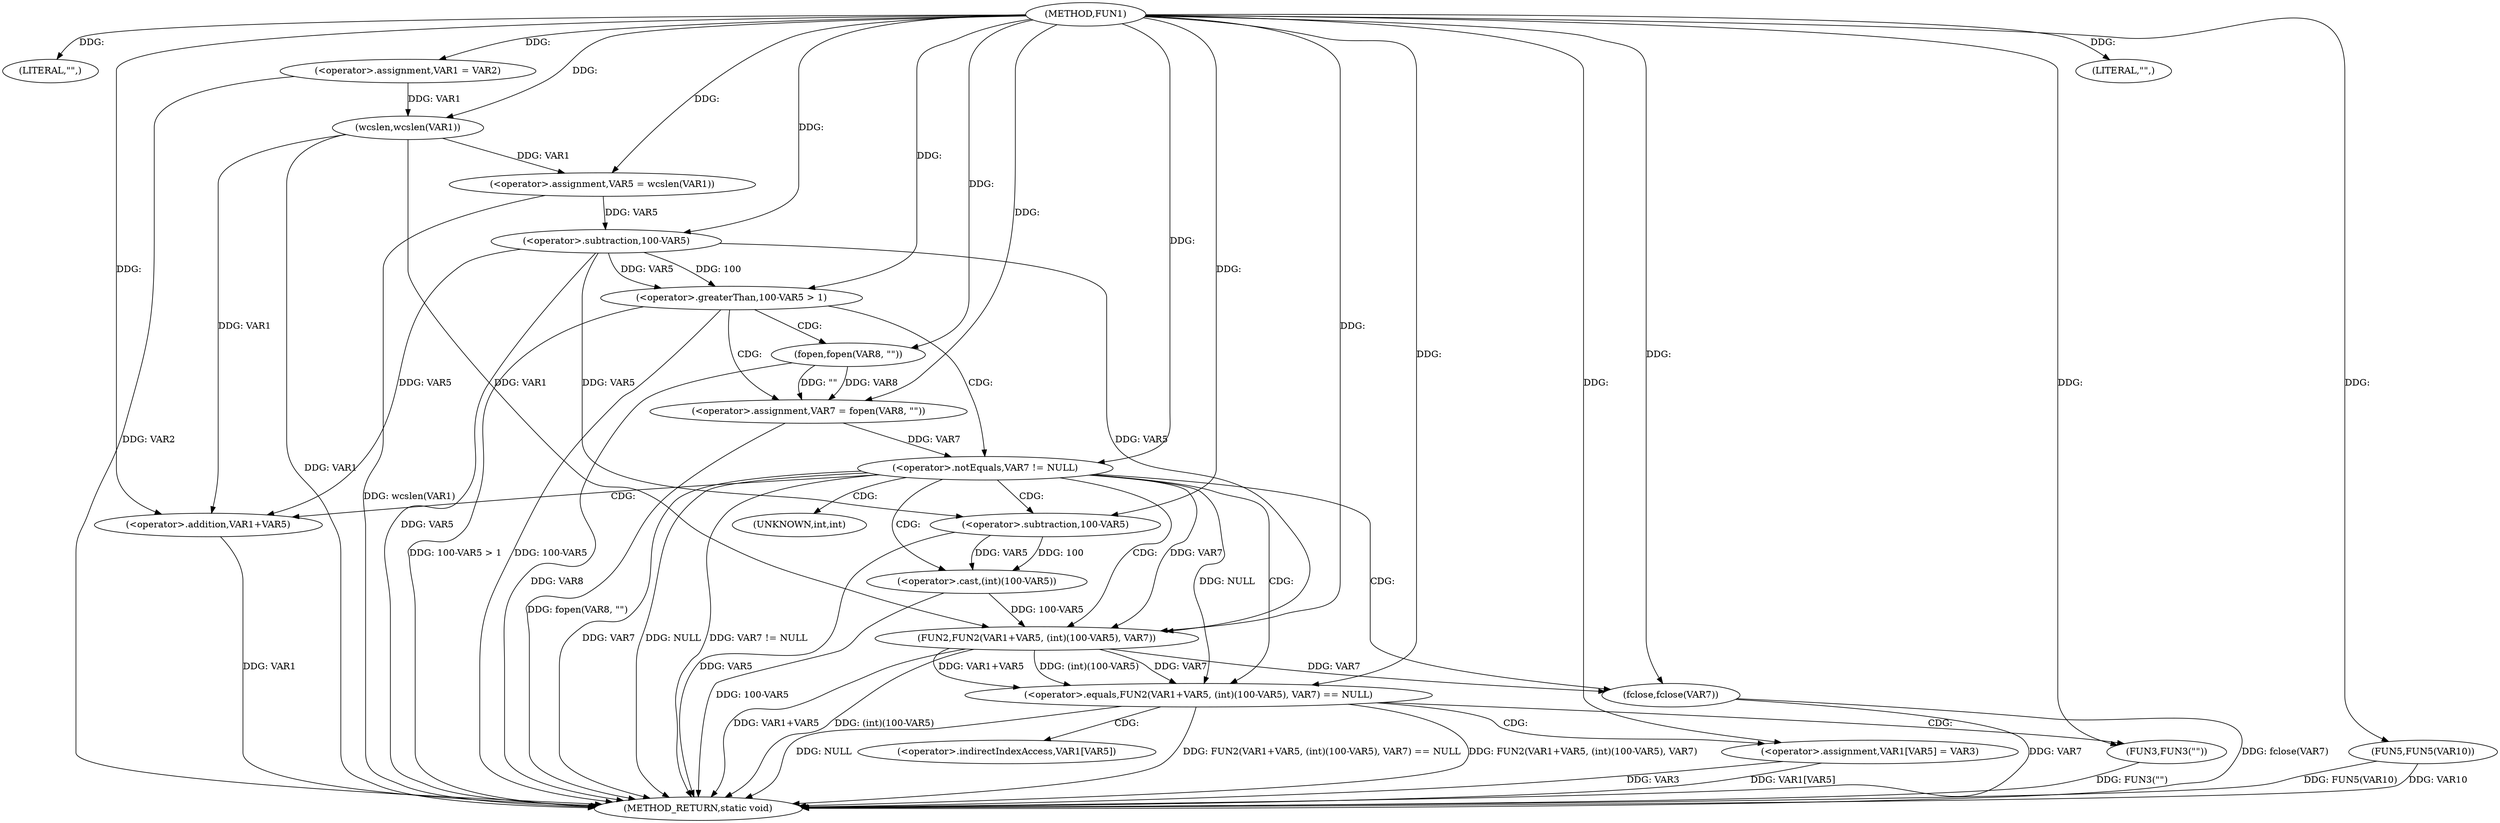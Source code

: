 digraph FUN1 {  
"1000100" [label = "(METHOD,FUN1)" ]
"1000162" [label = "(METHOD_RETURN,static void)" ]
"1000103" [label = "(LITERAL,\"\",)" ]
"1000104" [label = "(<operator>.assignment,VAR1 = VAR2)" ]
"1000111" [label = "(<operator>.assignment,VAR5 = wcslen(VAR1))" ]
"1000113" [label = "(wcslen,wcslen(VAR1))" ]
"1000117" [label = "(<operator>.greaterThan,100-VAR5 > 1)" ]
"1000118" [label = "(<operator>.subtraction,100-VAR5)" ]
"1000123" [label = "(<operator>.assignment,VAR7 = fopen(VAR8, \"\"))" ]
"1000125" [label = "(fopen,fopen(VAR8, \"\"))" ]
"1000129" [label = "(<operator>.notEquals,VAR7 != NULL)" ]
"1000134" [label = "(<operator>.equals,FUN2(VAR1+VAR5, (int)(100-VAR5), VAR7) == NULL)" ]
"1000135" [label = "(FUN2,FUN2(VAR1+VAR5, (int)(100-VAR5), VAR7))" ]
"1000136" [label = "(<operator>.addition,VAR1+VAR5)" ]
"1000139" [label = "(<operator>.cast,(int)(100-VAR5))" ]
"1000141" [label = "(<operator>.subtraction,100-VAR5)" ]
"1000147" [label = "(FUN3,FUN3(\"\"))" ]
"1000149" [label = "(<operator>.assignment,VAR1[VAR5] = VAR3)" ]
"1000154" [label = "(fclose,fclose(VAR7))" ]
"1000159" [label = "(LITERAL,\"\",)" ]
"1000160" [label = "(FUN5,FUN5(VAR10))" ]
"1000140" [label = "(UNKNOWN,int,int)" ]
"1000150" [label = "(<operator>.indirectIndexAccess,VAR1[VAR5])" ]
  "1000117" -> "1000162"  [ label = "DDG: 100-VAR5 > 1"] 
  "1000123" -> "1000162"  [ label = "DDG: fopen(VAR8, \"\")"] 
  "1000149" -> "1000162"  [ label = "DDG: VAR3"] 
  "1000117" -> "1000162"  [ label = "DDG: 100-VAR5"] 
  "1000154" -> "1000162"  [ label = "DDG: fclose(VAR7)"] 
  "1000149" -> "1000162"  [ label = "DDG: VAR1[VAR5]"] 
  "1000129" -> "1000162"  [ label = "DDG: NULL"] 
  "1000129" -> "1000162"  [ label = "DDG: VAR7"] 
  "1000125" -> "1000162"  [ label = "DDG: VAR8"] 
  "1000113" -> "1000162"  [ label = "DDG: VAR1"] 
  "1000160" -> "1000162"  [ label = "DDG: FUN5(VAR10)"] 
  "1000139" -> "1000162"  [ label = "DDG: 100-VAR5"] 
  "1000135" -> "1000162"  [ label = "DDG: (int)(100-VAR5)"] 
  "1000129" -> "1000162"  [ label = "DDG: VAR7 != NULL"] 
  "1000154" -> "1000162"  [ label = "DDG: VAR7"] 
  "1000134" -> "1000162"  [ label = "DDG: FUN2(VAR1+VAR5, (int)(100-VAR5), VAR7) == NULL"] 
  "1000134" -> "1000162"  [ label = "DDG: FUN2(VAR1+VAR5, (int)(100-VAR5), VAR7)"] 
  "1000111" -> "1000162"  [ label = "DDG: wcslen(VAR1)"] 
  "1000118" -> "1000162"  [ label = "DDG: VAR5"] 
  "1000141" -> "1000162"  [ label = "DDG: VAR5"] 
  "1000135" -> "1000162"  [ label = "DDG: VAR1+VAR5"] 
  "1000134" -> "1000162"  [ label = "DDG: NULL"] 
  "1000147" -> "1000162"  [ label = "DDG: FUN3(\"\")"] 
  "1000160" -> "1000162"  [ label = "DDG: VAR10"] 
  "1000136" -> "1000162"  [ label = "DDG: VAR1"] 
  "1000104" -> "1000162"  [ label = "DDG: VAR2"] 
  "1000100" -> "1000103"  [ label = "DDG: "] 
  "1000100" -> "1000104"  [ label = "DDG: "] 
  "1000113" -> "1000111"  [ label = "DDG: VAR1"] 
  "1000100" -> "1000111"  [ label = "DDG: "] 
  "1000104" -> "1000113"  [ label = "DDG: VAR1"] 
  "1000100" -> "1000113"  [ label = "DDG: "] 
  "1000118" -> "1000117"  [ label = "DDG: 100"] 
  "1000118" -> "1000117"  [ label = "DDG: VAR5"] 
  "1000100" -> "1000118"  [ label = "DDG: "] 
  "1000111" -> "1000118"  [ label = "DDG: VAR5"] 
  "1000100" -> "1000117"  [ label = "DDG: "] 
  "1000125" -> "1000123"  [ label = "DDG: VAR8"] 
  "1000125" -> "1000123"  [ label = "DDG: \"\""] 
  "1000100" -> "1000123"  [ label = "DDG: "] 
  "1000100" -> "1000125"  [ label = "DDG: "] 
  "1000123" -> "1000129"  [ label = "DDG: VAR7"] 
  "1000100" -> "1000129"  [ label = "DDG: "] 
  "1000135" -> "1000134"  [ label = "DDG: VAR1+VAR5"] 
  "1000135" -> "1000134"  [ label = "DDG: (int)(100-VAR5)"] 
  "1000135" -> "1000134"  [ label = "DDG: VAR7"] 
  "1000113" -> "1000135"  [ label = "DDG: VAR1"] 
  "1000100" -> "1000135"  [ label = "DDG: "] 
  "1000118" -> "1000135"  [ label = "DDG: VAR5"] 
  "1000113" -> "1000136"  [ label = "DDG: VAR1"] 
  "1000100" -> "1000136"  [ label = "DDG: "] 
  "1000118" -> "1000136"  [ label = "DDG: VAR5"] 
  "1000139" -> "1000135"  [ label = "DDG: 100-VAR5"] 
  "1000141" -> "1000139"  [ label = "DDG: 100"] 
  "1000141" -> "1000139"  [ label = "DDG: VAR5"] 
  "1000100" -> "1000141"  [ label = "DDG: "] 
  "1000118" -> "1000141"  [ label = "DDG: VAR5"] 
  "1000129" -> "1000135"  [ label = "DDG: VAR7"] 
  "1000129" -> "1000134"  [ label = "DDG: NULL"] 
  "1000100" -> "1000134"  [ label = "DDG: "] 
  "1000100" -> "1000147"  [ label = "DDG: "] 
  "1000100" -> "1000149"  [ label = "DDG: "] 
  "1000135" -> "1000154"  [ label = "DDG: VAR7"] 
  "1000100" -> "1000154"  [ label = "DDG: "] 
  "1000100" -> "1000159"  [ label = "DDG: "] 
  "1000100" -> "1000160"  [ label = "DDG: "] 
  "1000117" -> "1000125"  [ label = "CDG: "] 
  "1000117" -> "1000129"  [ label = "CDG: "] 
  "1000117" -> "1000123"  [ label = "CDG: "] 
  "1000129" -> "1000141"  [ label = "CDG: "] 
  "1000129" -> "1000154"  [ label = "CDG: "] 
  "1000129" -> "1000139"  [ label = "CDG: "] 
  "1000129" -> "1000135"  [ label = "CDG: "] 
  "1000129" -> "1000136"  [ label = "CDG: "] 
  "1000129" -> "1000140"  [ label = "CDG: "] 
  "1000129" -> "1000134"  [ label = "CDG: "] 
  "1000134" -> "1000147"  [ label = "CDG: "] 
  "1000134" -> "1000150"  [ label = "CDG: "] 
  "1000134" -> "1000149"  [ label = "CDG: "] 
}
